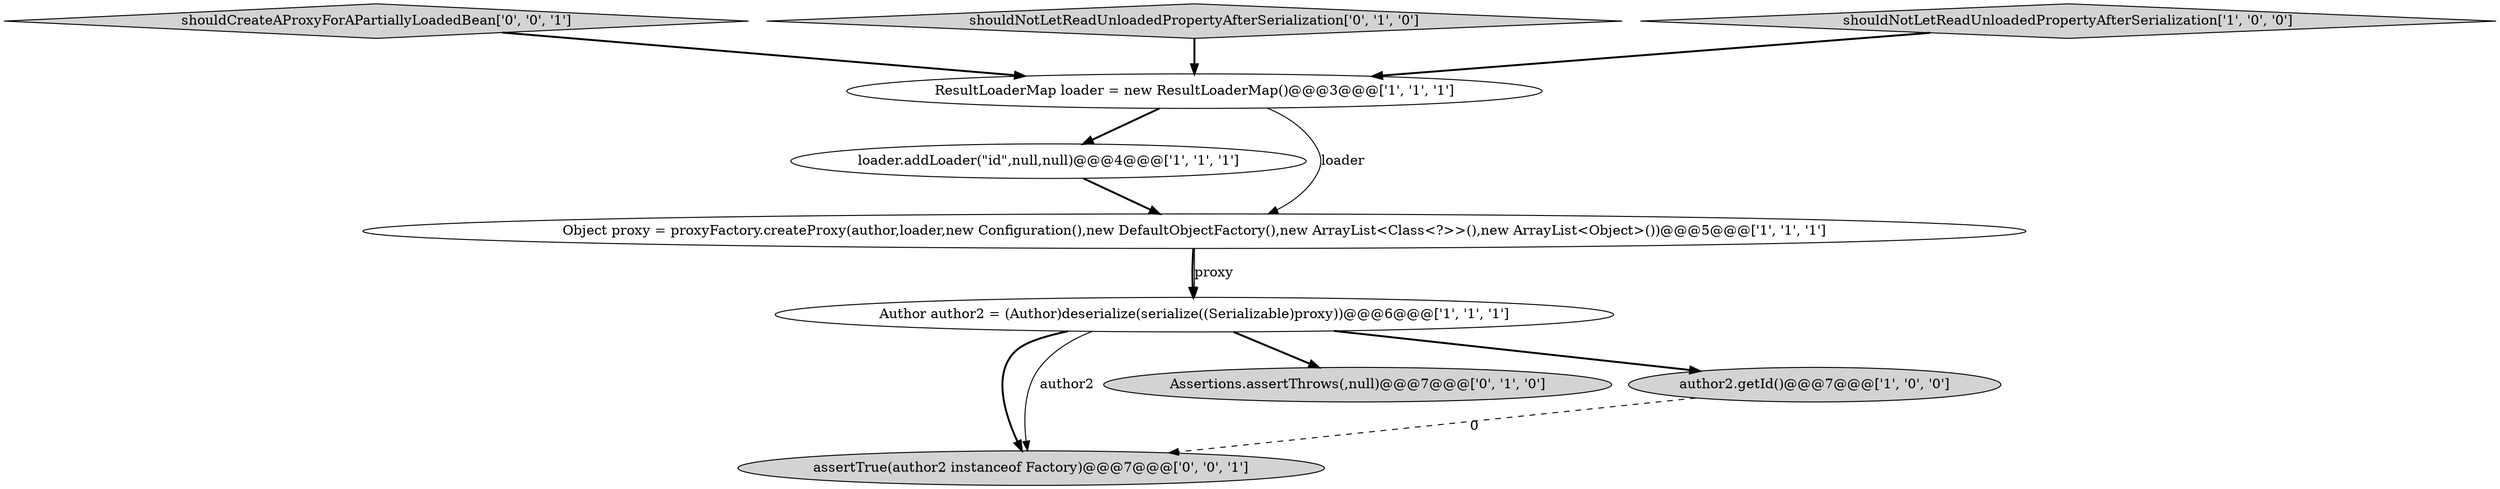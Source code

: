digraph {
4 [style = filled, label = "Author author2 = (Author)deserialize(serialize((Serializable)proxy))@@@6@@@['1', '1', '1']", fillcolor = white, shape = ellipse image = "AAA0AAABBB1BBB"];
8 [style = filled, label = "shouldCreateAProxyForAPartiallyLoadedBean['0', '0', '1']", fillcolor = lightgray, shape = diamond image = "AAA0AAABBB3BBB"];
9 [style = filled, label = "assertTrue(author2 instanceof Factory)@@@7@@@['0', '0', '1']", fillcolor = lightgray, shape = ellipse image = "AAA0AAABBB3BBB"];
6 [style = filled, label = "Assertions.assertThrows(,null)@@@7@@@['0', '1', '0']", fillcolor = lightgray, shape = ellipse image = "AAA1AAABBB2BBB"];
3 [style = filled, label = "loader.addLoader(\"id\",null,null)@@@4@@@['1', '1', '1']", fillcolor = white, shape = ellipse image = "AAA0AAABBB1BBB"];
7 [style = filled, label = "shouldNotLetReadUnloadedPropertyAfterSerialization['0', '1', '0']", fillcolor = lightgray, shape = diamond image = "AAA0AAABBB2BBB"];
2 [style = filled, label = "Object proxy = proxyFactory.createProxy(author,loader,new Configuration(),new DefaultObjectFactory(),new ArrayList<Class<?>>(),new ArrayList<Object>())@@@5@@@['1', '1', '1']", fillcolor = white, shape = ellipse image = "AAA0AAABBB1BBB"];
5 [style = filled, label = "shouldNotLetReadUnloadedPropertyAfterSerialization['1', '0', '0']", fillcolor = lightgray, shape = diamond image = "AAA0AAABBB1BBB"];
1 [style = filled, label = "author2.getId()@@@7@@@['1', '0', '0']", fillcolor = lightgray, shape = ellipse image = "AAA0AAABBB1BBB"];
0 [style = filled, label = "ResultLoaderMap loader = new ResultLoaderMap()@@@3@@@['1', '1', '1']", fillcolor = white, shape = ellipse image = "AAA0AAABBB1BBB"];
0->2 [style = solid, label="loader"];
4->6 [style = bold, label=""];
5->0 [style = bold, label=""];
2->4 [style = bold, label=""];
0->3 [style = bold, label=""];
4->9 [style = bold, label=""];
7->0 [style = bold, label=""];
2->4 [style = solid, label="proxy"];
8->0 [style = bold, label=""];
3->2 [style = bold, label=""];
4->1 [style = bold, label=""];
4->9 [style = solid, label="author2"];
1->9 [style = dashed, label="0"];
}
